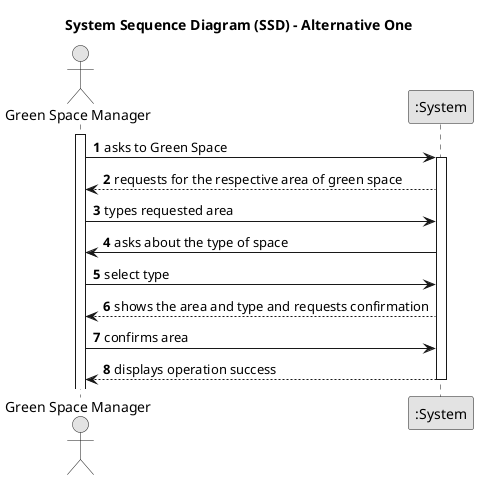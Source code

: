 @startuml
skinparam monochrome true
skinparam packageStyle rectangle
skinparam shadowing false

title System Sequence Diagram (SSD) - Alternative One

autonumber

actor "Green Space Manager" as Employee
participant ":System" as System

activate Employee

    Employee -> System : asks to Green Space
    activate System

        System --> Employee : requests for the respective area of green space


    Employee -> System : types requested area

    System -> Employee : asks about the type of space

    Employee -> System : select type

        System --> Employee : shows the area and type and requests confirmation

    Employee -> System : confirms area


        System --> Employee : displays operation success
    deactivate System

@enduml